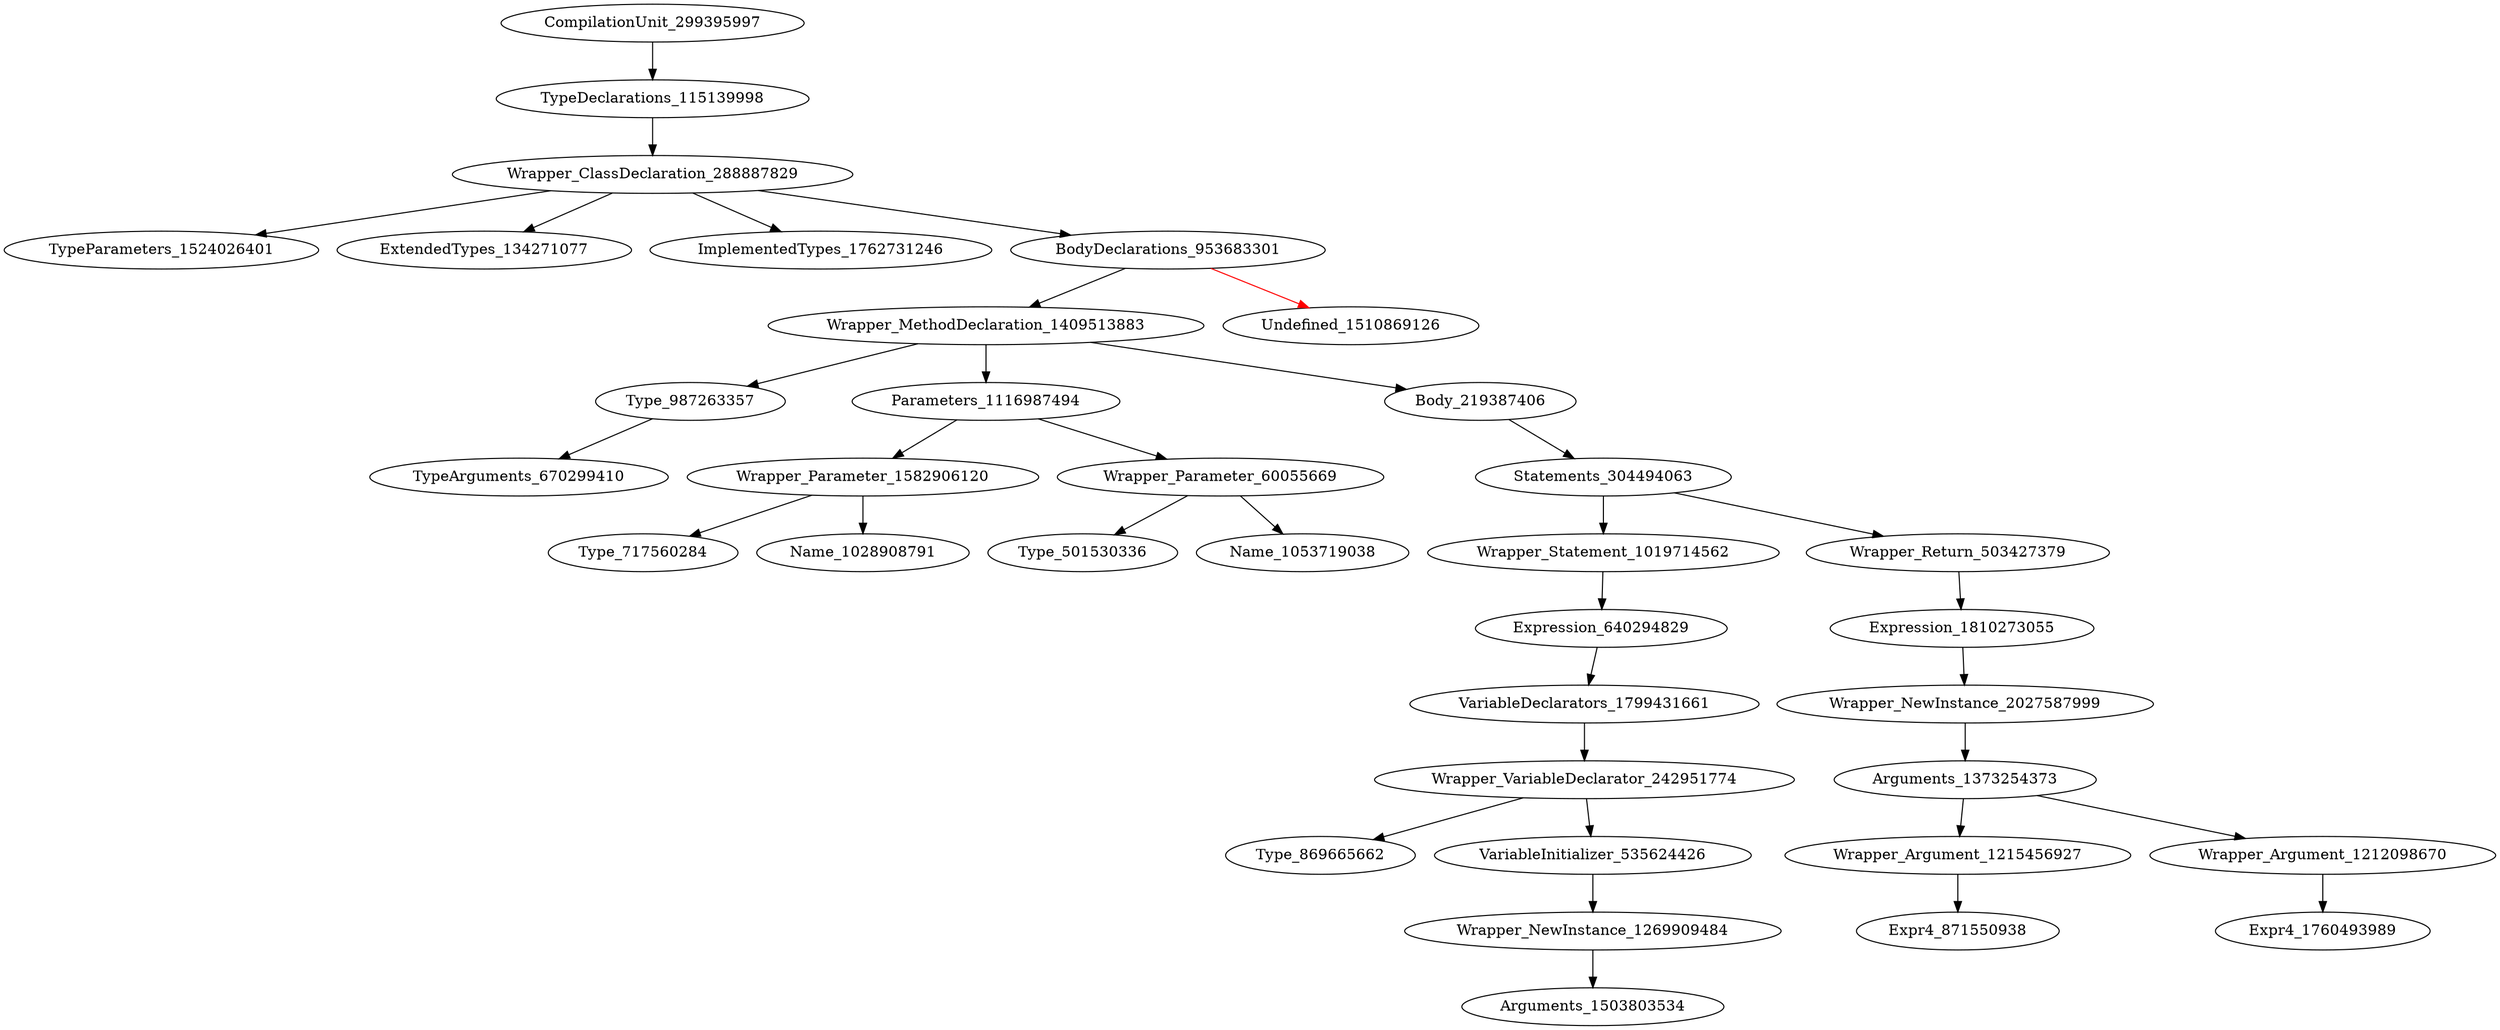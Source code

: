 digraph {
CompilationUnit_299395997 -> TypeDeclarations_115139998
TypeDeclarations_115139998 -> Wrapper_ClassDeclaration_288887829
Wrapper_ClassDeclaration_288887829 -> TypeParameters_1524026401
Wrapper_ClassDeclaration_288887829 -> ExtendedTypes_134271077
Wrapper_ClassDeclaration_288887829 -> ImplementedTypes_1762731246
Wrapper_ClassDeclaration_288887829 -> BodyDeclarations_953683301
BodyDeclarations_953683301 -> Wrapper_MethodDeclaration_1409513883
BodyDeclarations_953683301 -> Undefined_1510869126 [color = red] 
Wrapper_MethodDeclaration_1409513883 -> Type_987263357
Wrapper_MethodDeclaration_1409513883 -> Parameters_1116987494
Wrapper_MethodDeclaration_1409513883 -> Body_219387406
Type_987263357 -> TypeArguments_670299410
Parameters_1116987494 -> Wrapper_Parameter_1582906120
Parameters_1116987494 -> Wrapper_Parameter_60055669
Body_219387406 -> Statements_304494063
Wrapper_Parameter_1582906120 -> Type_717560284
Wrapper_Parameter_1582906120 -> Name_1028908791
Wrapper_Parameter_60055669 -> Type_501530336
Wrapper_Parameter_60055669 -> Name_1053719038
Statements_304494063 -> Wrapper_Statement_1019714562
Statements_304494063 -> Wrapper_Return_503427379
Wrapper_Statement_1019714562 -> Expression_640294829
Wrapper_Return_503427379 -> Expression_1810273055
Expression_640294829 -> VariableDeclarators_1799431661
Expression_1810273055 -> Wrapper_NewInstance_2027587999
VariableDeclarators_1799431661 -> Wrapper_VariableDeclarator_242951774
Wrapper_NewInstance_2027587999 -> Arguments_1373254373
Wrapper_VariableDeclarator_242951774 -> Type_869665662
Wrapper_VariableDeclarator_242951774 -> VariableInitializer_535624426
Arguments_1373254373 -> Wrapper_Argument_1215456927
Arguments_1373254373 -> Wrapper_Argument_1212098670
VariableInitializer_535624426 -> Wrapper_NewInstance_1269909484
Wrapper_Argument_1215456927 -> Expr4_871550938
Wrapper_Argument_1212098670 -> Expr4_1760493989
Wrapper_NewInstance_1269909484 -> Arguments_1503803534
}